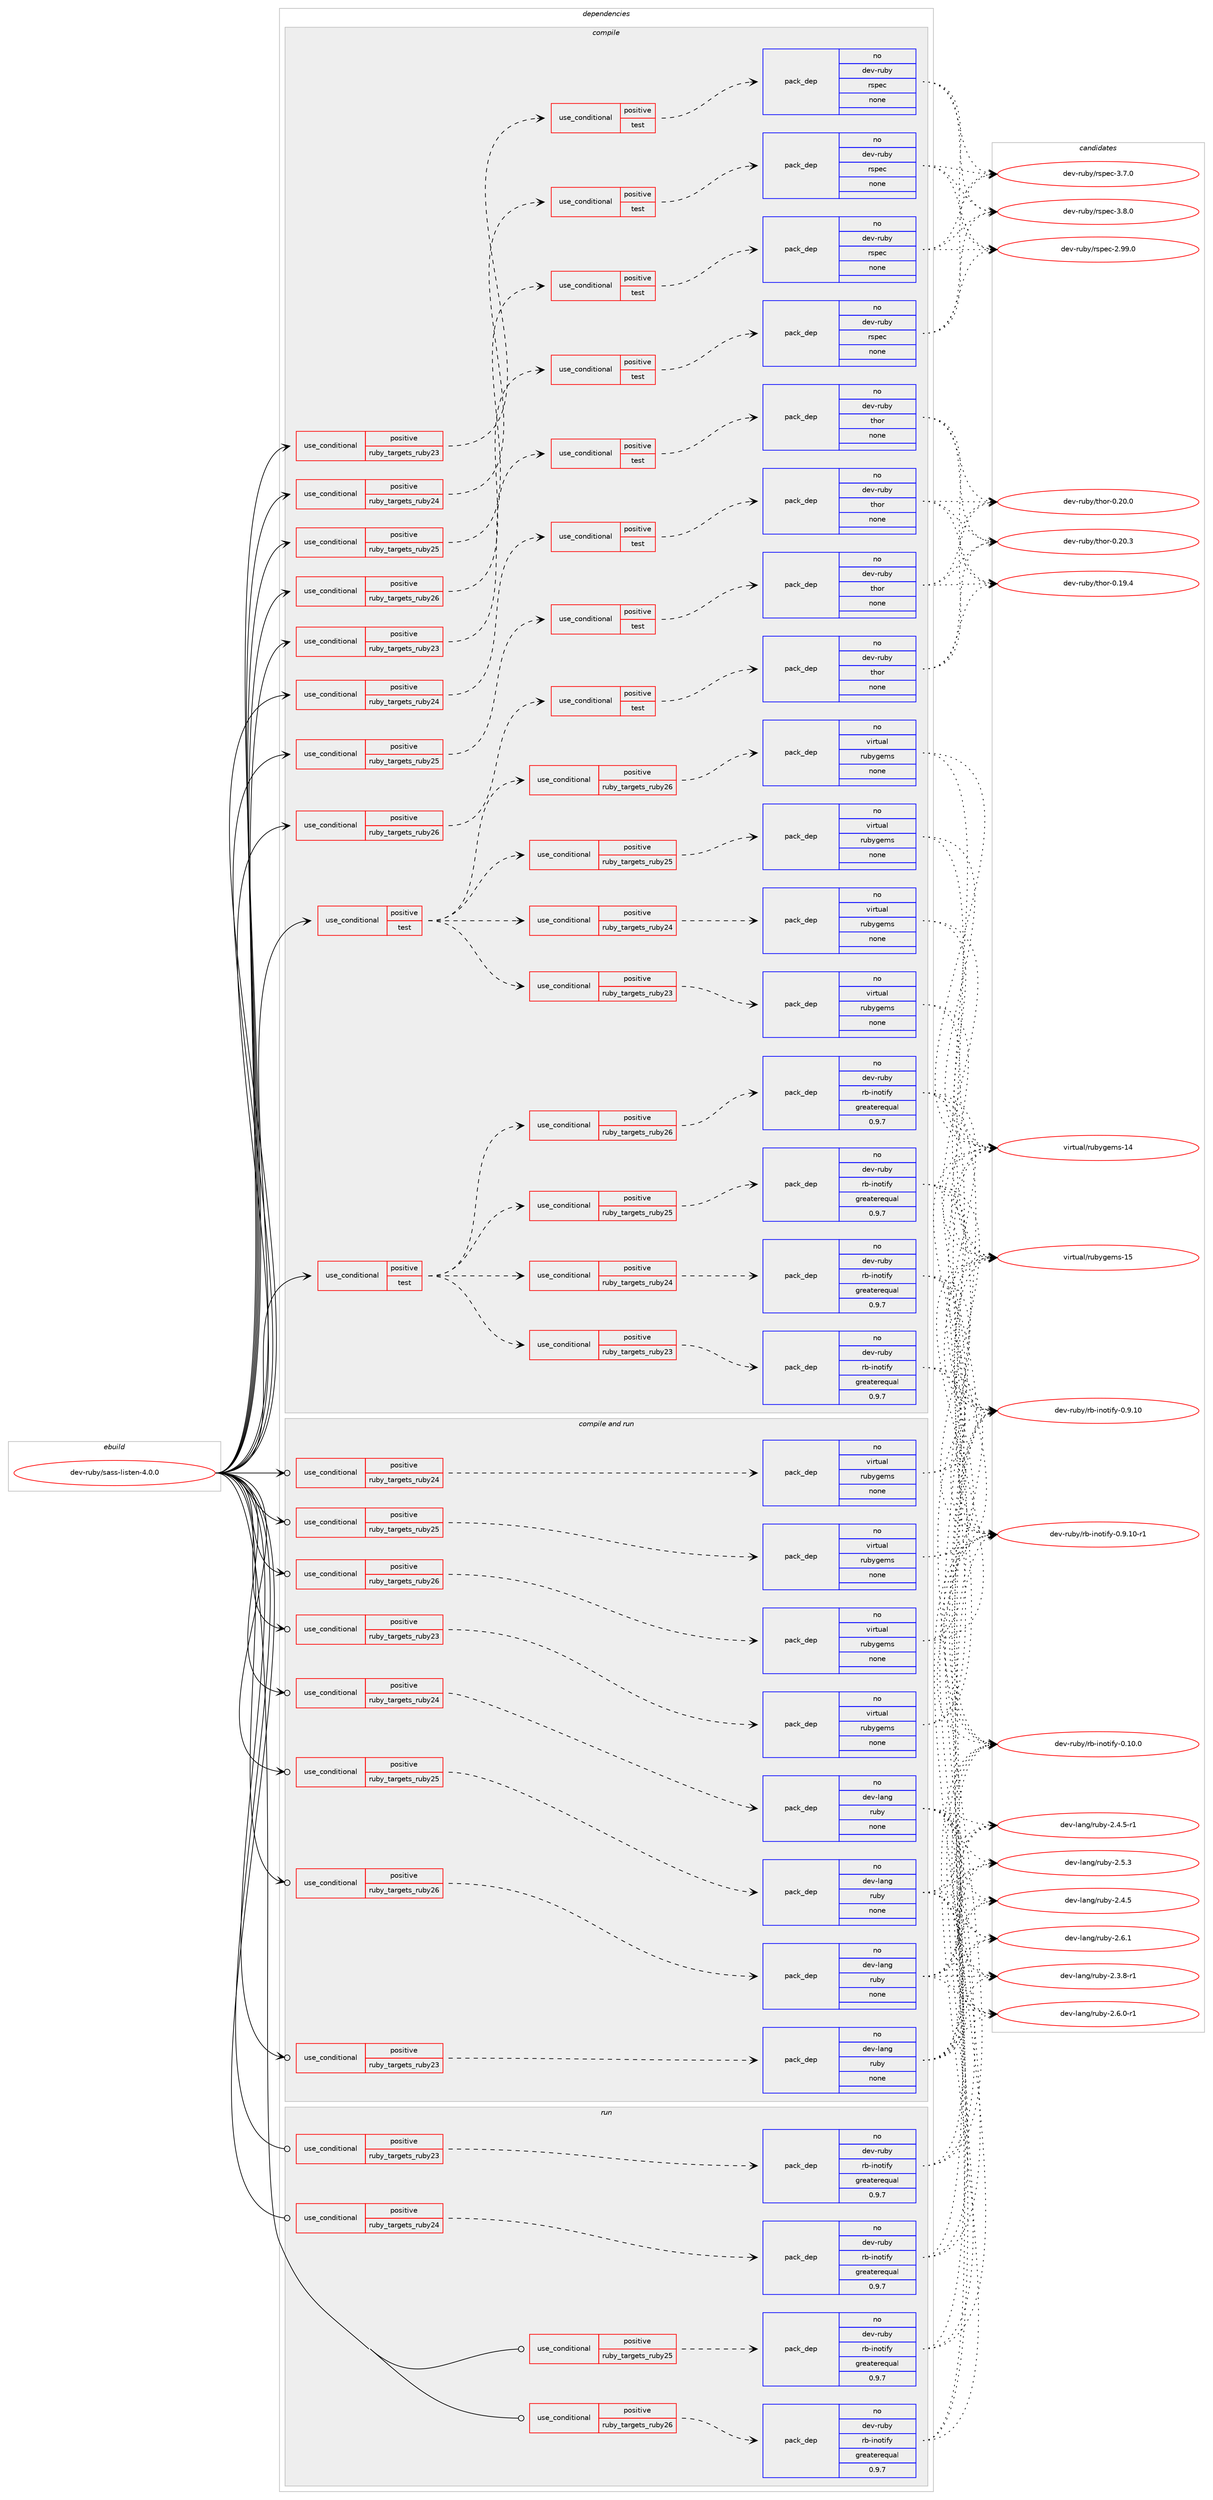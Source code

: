 digraph prolog {

# *************
# Graph options
# *************

newrank=true;
concentrate=true;
compound=true;
graph [rankdir=LR,fontname=Helvetica,fontsize=10,ranksep=1.5];#, ranksep=2.5, nodesep=0.2];
edge  [arrowhead=vee];
node  [fontname=Helvetica,fontsize=10];

# **********
# The ebuild
# **********

subgraph cluster_leftcol {
color=gray;
rank=same;
label=<<i>ebuild</i>>;
id [label="dev-ruby/sass-listen-4.0.0", color=red, width=4, href="../dev-ruby/sass-listen-4.0.0.svg"];
}

# ****************
# The dependencies
# ****************

subgraph cluster_midcol {
color=gray;
label=<<i>dependencies</i>>;
subgraph cluster_compile {
fillcolor="#eeeeee";
style=filled;
label=<<i>compile</i>>;
subgraph cond417330 {
dependency1527746 [label=<<TABLE BORDER="0" CELLBORDER="1" CELLSPACING="0" CELLPADDING="4"><TR><TD ROWSPAN="3" CELLPADDING="10">use_conditional</TD></TR><TR><TD>positive</TD></TR><TR><TD>ruby_targets_ruby23</TD></TR></TABLE>>, shape=none, color=red];
subgraph cond417331 {
dependency1527747 [label=<<TABLE BORDER="0" CELLBORDER="1" CELLSPACING="0" CELLPADDING="4"><TR><TD ROWSPAN="3" CELLPADDING="10">use_conditional</TD></TR><TR><TD>positive</TD></TR><TR><TD>test</TD></TR></TABLE>>, shape=none, color=red];
subgraph pack1086910 {
dependency1527748 [label=<<TABLE BORDER="0" CELLBORDER="1" CELLSPACING="0" CELLPADDING="4" WIDTH="220"><TR><TD ROWSPAN="6" CELLPADDING="30">pack_dep</TD></TR><TR><TD WIDTH="110">no</TD></TR><TR><TD>dev-ruby</TD></TR><TR><TD>rspec</TD></TR><TR><TD>none</TD></TR><TR><TD></TD></TR></TABLE>>, shape=none, color=blue];
}
dependency1527747:e -> dependency1527748:w [weight=20,style="dashed",arrowhead="vee"];
}
dependency1527746:e -> dependency1527747:w [weight=20,style="dashed",arrowhead="vee"];
}
id:e -> dependency1527746:w [weight=20,style="solid",arrowhead="vee"];
subgraph cond417332 {
dependency1527749 [label=<<TABLE BORDER="0" CELLBORDER="1" CELLSPACING="0" CELLPADDING="4"><TR><TD ROWSPAN="3" CELLPADDING="10">use_conditional</TD></TR><TR><TD>positive</TD></TR><TR><TD>ruby_targets_ruby23</TD></TR></TABLE>>, shape=none, color=red];
subgraph cond417333 {
dependency1527750 [label=<<TABLE BORDER="0" CELLBORDER="1" CELLSPACING="0" CELLPADDING="4"><TR><TD ROWSPAN="3" CELLPADDING="10">use_conditional</TD></TR><TR><TD>positive</TD></TR><TR><TD>test</TD></TR></TABLE>>, shape=none, color=red];
subgraph pack1086911 {
dependency1527751 [label=<<TABLE BORDER="0" CELLBORDER="1" CELLSPACING="0" CELLPADDING="4" WIDTH="220"><TR><TD ROWSPAN="6" CELLPADDING="30">pack_dep</TD></TR><TR><TD WIDTH="110">no</TD></TR><TR><TD>dev-ruby</TD></TR><TR><TD>thor</TD></TR><TR><TD>none</TD></TR><TR><TD></TD></TR></TABLE>>, shape=none, color=blue];
}
dependency1527750:e -> dependency1527751:w [weight=20,style="dashed",arrowhead="vee"];
}
dependency1527749:e -> dependency1527750:w [weight=20,style="dashed",arrowhead="vee"];
}
id:e -> dependency1527749:w [weight=20,style="solid",arrowhead="vee"];
subgraph cond417334 {
dependency1527752 [label=<<TABLE BORDER="0" CELLBORDER="1" CELLSPACING="0" CELLPADDING="4"><TR><TD ROWSPAN="3" CELLPADDING="10">use_conditional</TD></TR><TR><TD>positive</TD></TR><TR><TD>ruby_targets_ruby24</TD></TR></TABLE>>, shape=none, color=red];
subgraph cond417335 {
dependency1527753 [label=<<TABLE BORDER="0" CELLBORDER="1" CELLSPACING="0" CELLPADDING="4"><TR><TD ROWSPAN="3" CELLPADDING="10">use_conditional</TD></TR><TR><TD>positive</TD></TR><TR><TD>test</TD></TR></TABLE>>, shape=none, color=red];
subgraph pack1086912 {
dependency1527754 [label=<<TABLE BORDER="0" CELLBORDER="1" CELLSPACING="0" CELLPADDING="4" WIDTH="220"><TR><TD ROWSPAN="6" CELLPADDING="30">pack_dep</TD></TR><TR><TD WIDTH="110">no</TD></TR><TR><TD>dev-ruby</TD></TR><TR><TD>rspec</TD></TR><TR><TD>none</TD></TR><TR><TD></TD></TR></TABLE>>, shape=none, color=blue];
}
dependency1527753:e -> dependency1527754:w [weight=20,style="dashed",arrowhead="vee"];
}
dependency1527752:e -> dependency1527753:w [weight=20,style="dashed",arrowhead="vee"];
}
id:e -> dependency1527752:w [weight=20,style="solid",arrowhead="vee"];
subgraph cond417336 {
dependency1527755 [label=<<TABLE BORDER="0" CELLBORDER="1" CELLSPACING="0" CELLPADDING="4"><TR><TD ROWSPAN="3" CELLPADDING="10">use_conditional</TD></TR><TR><TD>positive</TD></TR><TR><TD>ruby_targets_ruby24</TD></TR></TABLE>>, shape=none, color=red];
subgraph cond417337 {
dependency1527756 [label=<<TABLE BORDER="0" CELLBORDER="1" CELLSPACING="0" CELLPADDING="4"><TR><TD ROWSPAN="3" CELLPADDING="10">use_conditional</TD></TR><TR><TD>positive</TD></TR><TR><TD>test</TD></TR></TABLE>>, shape=none, color=red];
subgraph pack1086913 {
dependency1527757 [label=<<TABLE BORDER="0" CELLBORDER="1" CELLSPACING="0" CELLPADDING="4" WIDTH="220"><TR><TD ROWSPAN="6" CELLPADDING="30">pack_dep</TD></TR><TR><TD WIDTH="110">no</TD></TR><TR><TD>dev-ruby</TD></TR><TR><TD>thor</TD></TR><TR><TD>none</TD></TR><TR><TD></TD></TR></TABLE>>, shape=none, color=blue];
}
dependency1527756:e -> dependency1527757:w [weight=20,style="dashed",arrowhead="vee"];
}
dependency1527755:e -> dependency1527756:w [weight=20,style="dashed",arrowhead="vee"];
}
id:e -> dependency1527755:w [weight=20,style="solid",arrowhead="vee"];
subgraph cond417338 {
dependency1527758 [label=<<TABLE BORDER="0" CELLBORDER="1" CELLSPACING="0" CELLPADDING="4"><TR><TD ROWSPAN="3" CELLPADDING="10">use_conditional</TD></TR><TR><TD>positive</TD></TR><TR><TD>ruby_targets_ruby25</TD></TR></TABLE>>, shape=none, color=red];
subgraph cond417339 {
dependency1527759 [label=<<TABLE BORDER="0" CELLBORDER="1" CELLSPACING="0" CELLPADDING="4"><TR><TD ROWSPAN="3" CELLPADDING="10">use_conditional</TD></TR><TR><TD>positive</TD></TR><TR><TD>test</TD></TR></TABLE>>, shape=none, color=red];
subgraph pack1086914 {
dependency1527760 [label=<<TABLE BORDER="0" CELLBORDER="1" CELLSPACING="0" CELLPADDING="4" WIDTH="220"><TR><TD ROWSPAN="6" CELLPADDING="30">pack_dep</TD></TR><TR><TD WIDTH="110">no</TD></TR><TR><TD>dev-ruby</TD></TR><TR><TD>rspec</TD></TR><TR><TD>none</TD></TR><TR><TD></TD></TR></TABLE>>, shape=none, color=blue];
}
dependency1527759:e -> dependency1527760:w [weight=20,style="dashed",arrowhead="vee"];
}
dependency1527758:e -> dependency1527759:w [weight=20,style="dashed",arrowhead="vee"];
}
id:e -> dependency1527758:w [weight=20,style="solid",arrowhead="vee"];
subgraph cond417340 {
dependency1527761 [label=<<TABLE BORDER="0" CELLBORDER="1" CELLSPACING="0" CELLPADDING="4"><TR><TD ROWSPAN="3" CELLPADDING="10">use_conditional</TD></TR><TR><TD>positive</TD></TR><TR><TD>ruby_targets_ruby25</TD></TR></TABLE>>, shape=none, color=red];
subgraph cond417341 {
dependency1527762 [label=<<TABLE BORDER="0" CELLBORDER="1" CELLSPACING="0" CELLPADDING="4"><TR><TD ROWSPAN="3" CELLPADDING="10">use_conditional</TD></TR><TR><TD>positive</TD></TR><TR><TD>test</TD></TR></TABLE>>, shape=none, color=red];
subgraph pack1086915 {
dependency1527763 [label=<<TABLE BORDER="0" CELLBORDER="1" CELLSPACING="0" CELLPADDING="4" WIDTH="220"><TR><TD ROWSPAN="6" CELLPADDING="30">pack_dep</TD></TR><TR><TD WIDTH="110">no</TD></TR><TR><TD>dev-ruby</TD></TR><TR><TD>thor</TD></TR><TR><TD>none</TD></TR><TR><TD></TD></TR></TABLE>>, shape=none, color=blue];
}
dependency1527762:e -> dependency1527763:w [weight=20,style="dashed",arrowhead="vee"];
}
dependency1527761:e -> dependency1527762:w [weight=20,style="dashed",arrowhead="vee"];
}
id:e -> dependency1527761:w [weight=20,style="solid",arrowhead="vee"];
subgraph cond417342 {
dependency1527764 [label=<<TABLE BORDER="0" CELLBORDER="1" CELLSPACING="0" CELLPADDING="4"><TR><TD ROWSPAN="3" CELLPADDING="10">use_conditional</TD></TR><TR><TD>positive</TD></TR><TR><TD>ruby_targets_ruby26</TD></TR></TABLE>>, shape=none, color=red];
subgraph cond417343 {
dependency1527765 [label=<<TABLE BORDER="0" CELLBORDER="1" CELLSPACING="0" CELLPADDING="4"><TR><TD ROWSPAN="3" CELLPADDING="10">use_conditional</TD></TR><TR><TD>positive</TD></TR><TR><TD>test</TD></TR></TABLE>>, shape=none, color=red];
subgraph pack1086916 {
dependency1527766 [label=<<TABLE BORDER="0" CELLBORDER="1" CELLSPACING="0" CELLPADDING="4" WIDTH="220"><TR><TD ROWSPAN="6" CELLPADDING="30">pack_dep</TD></TR><TR><TD WIDTH="110">no</TD></TR><TR><TD>dev-ruby</TD></TR><TR><TD>rspec</TD></TR><TR><TD>none</TD></TR><TR><TD></TD></TR></TABLE>>, shape=none, color=blue];
}
dependency1527765:e -> dependency1527766:w [weight=20,style="dashed",arrowhead="vee"];
}
dependency1527764:e -> dependency1527765:w [weight=20,style="dashed",arrowhead="vee"];
}
id:e -> dependency1527764:w [weight=20,style="solid",arrowhead="vee"];
subgraph cond417344 {
dependency1527767 [label=<<TABLE BORDER="0" CELLBORDER="1" CELLSPACING="0" CELLPADDING="4"><TR><TD ROWSPAN="3" CELLPADDING="10">use_conditional</TD></TR><TR><TD>positive</TD></TR><TR><TD>ruby_targets_ruby26</TD></TR></TABLE>>, shape=none, color=red];
subgraph cond417345 {
dependency1527768 [label=<<TABLE BORDER="0" CELLBORDER="1" CELLSPACING="0" CELLPADDING="4"><TR><TD ROWSPAN="3" CELLPADDING="10">use_conditional</TD></TR><TR><TD>positive</TD></TR><TR><TD>test</TD></TR></TABLE>>, shape=none, color=red];
subgraph pack1086917 {
dependency1527769 [label=<<TABLE BORDER="0" CELLBORDER="1" CELLSPACING="0" CELLPADDING="4" WIDTH="220"><TR><TD ROWSPAN="6" CELLPADDING="30">pack_dep</TD></TR><TR><TD WIDTH="110">no</TD></TR><TR><TD>dev-ruby</TD></TR><TR><TD>thor</TD></TR><TR><TD>none</TD></TR><TR><TD></TD></TR></TABLE>>, shape=none, color=blue];
}
dependency1527768:e -> dependency1527769:w [weight=20,style="dashed",arrowhead="vee"];
}
dependency1527767:e -> dependency1527768:w [weight=20,style="dashed",arrowhead="vee"];
}
id:e -> dependency1527767:w [weight=20,style="solid",arrowhead="vee"];
subgraph cond417346 {
dependency1527770 [label=<<TABLE BORDER="0" CELLBORDER="1" CELLSPACING="0" CELLPADDING="4"><TR><TD ROWSPAN="3" CELLPADDING="10">use_conditional</TD></TR><TR><TD>positive</TD></TR><TR><TD>test</TD></TR></TABLE>>, shape=none, color=red];
subgraph cond417347 {
dependency1527771 [label=<<TABLE BORDER="0" CELLBORDER="1" CELLSPACING="0" CELLPADDING="4"><TR><TD ROWSPAN="3" CELLPADDING="10">use_conditional</TD></TR><TR><TD>positive</TD></TR><TR><TD>ruby_targets_ruby23</TD></TR></TABLE>>, shape=none, color=red];
subgraph pack1086918 {
dependency1527772 [label=<<TABLE BORDER="0" CELLBORDER="1" CELLSPACING="0" CELLPADDING="4" WIDTH="220"><TR><TD ROWSPAN="6" CELLPADDING="30">pack_dep</TD></TR><TR><TD WIDTH="110">no</TD></TR><TR><TD>dev-ruby</TD></TR><TR><TD>rb-inotify</TD></TR><TR><TD>greaterequal</TD></TR><TR><TD>0.9.7</TD></TR></TABLE>>, shape=none, color=blue];
}
dependency1527771:e -> dependency1527772:w [weight=20,style="dashed",arrowhead="vee"];
}
dependency1527770:e -> dependency1527771:w [weight=20,style="dashed",arrowhead="vee"];
subgraph cond417348 {
dependency1527773 [label=<<TABLE BORDER="0" CELLBORDER="1" CELLSPACING="0" CELLPADDING="4"><TR><TD ROWSPAN="3" CELLPADDING="10">use_conditional</TD></TR><TR><TD>positive</TD></TR><TR><TD>ruby_targets_ruby24</TD></TR></TABLE>>, shape=none, color=red];
subgraph pack1086919 {
dependency1527774 [label=<<TABLE BORDER="0" CELLBORDER="1" CELLSPACING="0" CELLPADDING="4" WIDTH="220"><TR><TD ROWSPAN="6" CELLPADDING="30">pack_dep</TD></TR><TR><TD WIDTH="110">no</TD></TR><TR><TD>dev-ruby</TD></TR><TR><TD>rb-inotify</TD></TR><TR><TD>greaterequal</TD></TR><TR><TD>0.9.7</TD></TR></TABLE>>, shape=none, color=blue];
}
dependency1527773:e -> dependency1527774:w [weight=20,style="dashed",arrowhead="vee"];
}
dependency1527770:e -> dependency1527773:w [weight=20,style="dashed",arrowhead="vee"];
subgraph cond417349 {
dependency1527775 [label=<<TABLE BORDER="0" CELLBORDER="1" CELLSPACING="0" CELLPADDING="4"><TR><TD ROWSPAN="3" CELLPADDING="10">use_conditional</TD></TR><TR><TD>positive</TD></TR><TR><TD>ruby_targets_ruby25</TD></TR></TABLE>>, shape=none, color=red];
subgraph pack1086920 {
dependency1527776 [label=<<TABLE BORDER="0" CELLBORDER="1" CELLSPACING="0" CELLPADDING="4" WIDTH="220"><TR><TD ROWSPAN="6" CELLPADDING="30">pack_dep</TD></TR><TR><TD WIDTH="110">no</TD></TR><TR><TD>dev-ruby</TD></TR><TR><TD>rb-inotify</TD></TR><TR><TD>greaterequal</TD></TR><TR><TD>0.9.7</TD></TR></TABLE>>, shape=none, color=blue];
}
dependency1527775:e -> dependency1527776:w [weight=20,style="dashed",arrowhead="vee"];
}
dependency1527770:e -> dependency1527775:w [weight=20,style="dashed",arrowhead="vee"];
subgraph cond417350 {
dependency1527777 [label=<<TABLE BORDER="0" CELLBORDER="1" CELLSPACING="0" CELLPADDING="4"><TR><TD ROWSPAN="3" CELLPADDING="10">use_conditional</TD></TR><TR><TD>positive</TD></TR><TR><TD>ruby_targets_ruby26</TD></TR></TABLE>>, shape=none, color=red];
subgraph pack1086921 {
dependency1527778 [label=<<TABLE BORDER="0" CELLBORDER="1" CELLSPACING="0" CELLPADDING="4" WIDTH="220"><TR><TD ROWSPAN="6" CELLPADDING="30">pack_dep</TD></TR><TR><TD WIDTH="110">no</TD></TR><TR><TD>dev-ruby</TD></TR><TR><TD>rb-inotify</TD></TR><TR><TD>greaterequal</TD></TR><TR><TD>0.9.7</TD></TR></TABLE>>, shape=none, color=blue];
}
dependency1527777:e -> dependency1527778:w [weight=20,style="dashed",arrowhead="vee"];
}
dependency1527770:e -> dependency1527777:w [weight=20,style="dashed",arrowhead="vee"];
}
id:e -> dependency1527770:w [weight=20,style="solid",arrowhead="vee"];
subgraph cond417351 {
dependency1527779 [label=<<TABLE BORDER="0" CELLBORDER="1" CELLSPACING="0" CELLPADDING="4"><TR><TD ROWSPAN="3" CELLPADDING="10">use_conditional</TD></TR><TR><TD>positive</TD></TR><TR><TD>test</TD></TR></TABLE>>, shape=none, color=red];
subgraph cond417352 {
dependency1527780 [label=<<TABLE BORDER="0" CELLBORDER="1" CELLSPACING="0" CELLPADDING="4"><TR><TD ROWSPAN="3" CELLPADDING="10">use_conditional</TD></TR><TR><TD>positive</TD></TR><TR><TD>ruby_targets_ruby23</TD></TR></TABLE>>, shape=none, color=red];
subgraph pack1086922 {
dependency1527781 [label=<<TABLE BORDER="0" CELLBORDER="1" CELLSPACING="0" CELLPADDING="4" WIDTH="220"><TR><TD ROWSPAN="6" CELLPADDING="30">pack_dep</TD></TR><TR><TD WIDTH="110">no</TD></TR><TR><TD>virtual</TD></TR><TR><TD>rubygems</TD></TR><TR><TD>none</TD></TR><TR><TD></TD></TR></TABLE>>, shape=none, color=blue];
}
dependency1527780:e -> dependency1527781:w [weight=20,style="dashed",arrowhead="vee"];
}
dependency1527779:e -> dependency1527780:w [weight=20,style="dashed",arrowhead="vee"];
subgraph cond417353 {
dependency1527782 [label=<<TABLE BORDER="0" CELLBORDER="1" CELLSPACING="0" CELLPADDING="4"><TR><TD ROWSPAN="3" CELLPADDING="10">use_conditional</TD></TR><TR><TD>positive</TD></TR><TR><TD>ruby_targets_ruby24</TD></TR></TABLE>>, shape=none, color=red];
subgraph pack1086923 {
dependency1527783 [label=<<TABLE BORDER="0" CELLBORDER="1" CELLSPACING="0" CELLPADDING="4" WIDTH="220"><TR><TD ROWSPAN="6" CELLPADDING="30">pack_dep</TD></TR><TR><TD WIDTH="110">no</TD></TR><TR><TD>virtual</TD></TR><TR><TD>rubygems</TD></TR><TR><TD>none</TD></TR><TR><TD></TD></TR></TABLE>>, shape=none, color=blue];
}
dependency1527782:e -> dependency1527783:w [weight=20,style="dashed",arrowhead="vee"];
}
dependency1527779:e -> dependency1527782:w [weight=20,style="dashed",arrowhead="vee"];
subgraph cond417354 {
dependency1527784 [label=<<TABLE BORDER="0" CELLBORDER="1" CELLSPACING="0" CELLPADDING="4"><TR><TD ROWSPAN="3" CELLPADDING="10">use_conditional</TD></TR><TR><TD>positive</TD></TR><TR><TD>ruby_targets_ruby25</TD></TR></TABLE>>, shape=none, color=red];
subgraph pack1086924 {
dependency1527785 [label=<<TABLE BORDER="0" CELLBORDER="1" CELLSPACING="0" CELLPADDING="4" WIDTH="220"><TR><TD ROWSPAN="6" CELLPADDING="30">pack_dep</TD></TR><TR><TD WIDTH="110">no</TD></TR><TR><TD>virtual</TD></TR><TR><TD>rubygems</TD></TR><TR><TD>none</TD></TR><TR><TD></TD></TR></TABLE>>, shape=none, color=blue];
}
dependency1527784:e -> dependency1527785:w [weight=20,style="dashed",arrowhead="vee"];
}
dependency1527779:e -> dependency1527784:w [weight=20,style="dashed",arrowhead="vee"];
subgraph cond417355 {
dependency1527786 [label=<<TABLE BORDER="0" CELLBORDER="1" CELLSPACING="0" CELLPADDING="4"><TR><TD ROWSPAN="3" CELLPADDING="10">use_conditional</TD></TR><TR><TD>positive</TD></TR><TR><TD>ruby_targets_ruby26</TD></TR></TABLE>>, shape=none, color=red];
subgraph pack1086925 {
dependency1527787 [label=<<TABLE BORDER="0" CELLBORDER="1" CELLSPACING="0" CELLPADDING="4" WIDTH="220"><TR><TD ROWSPAN="6" CELLPADDING="30">pack_dep</TD></TR><TR><TD WIDTH="110">no</TD></TR><TR><TD>virtual</TD></TR><TR><TD>rubygems</TD></TR><TR><TD>none</TD></TR><TR><TD></TD></TR></TABLE>>, shape=none, color=blue];
}
dependency1527786:e -> dependency1527787:w [weight=20,style="dashed",arrowhead="vee"];
}
dependency1527779:e -> dependency1527786:w [weight=20,style="dashed",arrowhead="vee"];
}
id:e -> dependency1527779:w [weight=20,style="solid",arrowhead="vee"];
}
subgraph cluster_compileandrun {
fillcolor="#eeeeee";
style=filled;
label=<<i>compile and run</i>>;
subgraph cond417356 {
dependency1527788 [label=<<TABLE BORDER="0" CELLBORDER="1" CELLSPACING="0" CELLPADDING="4"><TR><TD ROWSPAN="3" CELLPADDING="10">use_conditional</TD></TR><TR><TD>positive</TD></TR><TR><TD>ruby_targets_ruby23</TD></TR></TABLE>>, shape=none, color=red];
subgraph pack1086926 {
dependency1527789 [label=<<TABLE BORDER="0" CELLBORDER="1" CELLSPACING="0" CELLPADDING="4" WIDTH="220"><TR><TD ROWSPAN="6" CELLPADDING="30">pack_dep</TD></TR><TR><TD WIDTH="110">no</TD></TR><TR><TD>dev-lang</TD></TR><TR><TD>ruby</TD></TR><TR><TD>none</TD></TR><TR><TD></TD></TR></TABLE>>, shape=none, color=blue];
}
dependency1527788:e -> dependency1527789:w [weight=20,style="dashed",arrowhead="vee"];
}
id:e -> dependency1527788:w [weight=20,style="solid",arrowhead="odotvee"];
subgraph cond417357 {
dependency1527790 [label=<<TABLE BORDER="0" CELLBORDER="1" CELLSPACING="0" CELLPADDING="4"><TR><TD ROWSPAN="3" CELLPADDING="10">use_conditional</TD></TR><TR><TD>positive</TD></TR><TR><TD>ruby_targets_ruby23</TD></TR></TABLE>>, shape=none, color=red];
subgraph pack1086927 {
dependency1527791 [label=<<TABLE BORDER="0" CELLBORDER="1" CELLSPACING="0" CELLPADDING="4" WIDTH="220"><TR><TD ROWSPAN="6" CELLPADDING="30">pack_dep</TD></TR><TR><TD WIDTH="110">no</TD></TR><TR><TD>virtual</TD></TR><TR><TD>rubygems</TD></TR><TR><TD>none</TD></TR><TR><TD></TD></TR></TABLE>>, shape=none, color=blue];
}
dependency1527790:e -> dependency1527791:w [weight=20,style="dashed",arrowhead="vee"];
}
id:e -> dependency1527790:w [weight=20,style="solid",arrowhead="odotvee"];
subgraph cond417358 {
dependency1527792 [label=<<TABLE BORDER="0" CELLBORDER="1" CELLSPACING="0" CELLPADDING="4"><TR><TD ROWSPAN="3" CELLPADDING="10">use_conditional</TD></TR><TR><TD>positive</TD></TR><TR><TD>ruby_targets_ruby24</TD></TR></TABLE>>, shape=none, color=red];
subgraph pack1086928 {
dependency1527793 [label=<<TABLE BORDER="0" CELLBORDER="1" CELLSPACING="0" CELLPADDING="4" WIDTH="220"><TR><TD ROWSPAN="6" CELLPADDING="30">pack_dep</TD></TR><TR><TD WIDTH="110">no</TD></TR><TR><TD>dev-lang</TD></TR><TR><TD>ruby</TD></TR><TR><TD>none</TD></TR><TR><TD></TD></TR></TABLE>>, shape=none, color=blue];
}
dependency1527792:e -> dependency1527793:w [weight=20,style="dashed",arrowhead="vee"];
}
id:e -> dependency1527792:w [weight=20,style="solid",arrowhead="odotvee"];
subgraph cond417359 {
dependency1527794 [label=<<TABLE BORDER="0" CELLBORDER="1" CELLSPACING="0" CELLPADDING="4"><TR><TD ROWSPAN="3" CELLPADDING="10">use_conditional</TD></TR><TR><TD>positive</TD></TR><TR><TD>ruby_targets_ruby24</TD></TR></TABLE>>, shape=none, color=red];
subgraph pack1086929 {
dependency1527795 [label=<<TABLE BORDER="0" CELLBORDER="1" CELLSPACING="0" CELLPADDING="4" WIDTH="220"><TR><TD ROWSPAN="6" CELLPADDING="30">pack_dep</TD></TR><TR><TD WIDTH="110">no</TD></TR><TR><TD>virtual</TD></TR><TR><TD>rubygems</TD></TR><TR><TD>none</TD></TR><TR><TD></TD></TR></TABLE>>, shape=none, color=blue];
}
dependency1527794:e -> dependency1527795:w [weight=20,style="dashed",arrowhead="vee"];
}
id:e -> dependency1527794:w [weight=20,style="solid",arrowhead="odotvee"];
subgraph cond417360 {
dependency1527796 [label=<<TABLE BORDER="0" CELLBORDER="1" CELLSPACING="0" CELLPADDING="4"><TR><TD ROWSPAN="3" CELLPADDING="10">use_conditional</TD></TR><TR><TD>positive</TD></TR><TR><TD>ruby_targets_ruby25</TD></TR></TABLE>>, shape=none, color=red];
subgraph pack1086930 {
dependency1527797 [label=<<TABLE BORDER="0" CELLBORDER="1" CELLSPACING="0" CELLPADDING="4" WIDTH="220"><TR><TD ROWSPAN="6" CELLPADDING="30">pack_dep</TD></TR><TR><TD WIDTH="110">no</TD></TR><TR><TD>dev-lang</TD></TR><TR><TD>ruby</TD></TR><TR><TD>none</TD></TR><TR><TD></TD></TR></TABLE>>, shape=none, color=blue];
}
dependency1527796:e -> dependency1527797:w [weight=20,style="dashed",arrowhead="vee"];
}
id:e -> dependency1527796:w [weight=20,style="solid",arrowhead="odotvee"];
subgraph cond417361 {
dependency1527798 [label=<<TABLE BORDER="0" CELLBORDER="1" CELLSPACING="0" CELLPADDING="4"><TR><TD ROWSPAN="3" CELLPADDING="10">use_conditional</TD></TR><TR><TD>positive</TD></TR><TR><TD>ruby_targets_ruby25</TD></TR></TABLE>>, shape=none, color=red];
subgraph pack1086931 {
dependency1527799 [label=<<TABLE BORDER="0" CELLBORDER="1" CELLSPACING="0" CELLPADDING="4" WIDTH="220"><TR><TD ROWSPAN="6" CELLPADDING="30">pack_dep</TD></TR><TR><TD WIDTH="110">no</TD></TR><TR><TD>virtual</TD></TR><TR><TD>rubygems</TD></TR><TR><TD>none</TD></TR><TR><TD></TD></TR></TABLE>>, shape=none, color=blue];
}
dependency1527798:e -> dependency1527799:w [weight=20,style="dashed",arrowhead="vee"];
}
id:e -> dependency1527798:w [weight=20,style="solid",arrowhead="odotvee"];
subgraph cond417362 {
dependency1527800 [label=<<TABLE BORDER="0" CELLBORDER="1" CELLSPACING="0" CELLPADDING="4"><TR><TD ROWSPAN="3" CELLPADDING="10">use_conditional</TD></TR><TR><TD>positive</TD></TR><TR><TD>ruby_targets_ruby26</TD></TR></TABLE>>, shape=none, color=red];
subgraph pack1086932 {
dependency1527801 [label=<<TABLE BORDER="0" CELLBORDER="1" CELLSPACING="0" CELLPADDING="4" WIDTH="220"><TR><TD ROWSPAN="6" CELLPADDING="30">pack_dep</TD></TR><TR><TD WIDTH="110">no</TD></TR><TR><TD>dev-lang</TD></TR><TR><TD>ruby</TD></TR><TR><TD>none</TD></TR><TR><TD></TD></TR></TABLE>>, shape=none, color=blue];
}
dependency1527800:e -> dependency1527801:w [weight=20,style="dashed",arrowhead="vee"];
}
id:e -> dependency1527800:w [weight=20,style="solid",arrowhead="odotvee"];
subgraph cond417363 {
dependency1527802 [label=<<TABLE BORDER="0" CELLBORDER="1" CELLSPACING="0" CELLPADDING="4"><TR><TD ROWSPAN="3" CELLPADDING="10">use_conditional</TD></TR><TR><TD>positive</TD></TR><TR><TD>ruby_targets_ruby26</TD></TR></TABLE>>, shape=none, color=red];
subgraph pack1086933 {
dependency1527803 [label=<<TABLE BORDER="0" CELLBORDER="1" CELLSPACING="0" CELLPADDING="4" WIDTH="220"><TR><TD ROWSPAN="6" CELLPADDING="30">pack_dep</TD></TR><TR><TD WIDTH="110">no</TD></TR><TR><TD>virtual</TD></TR><TR><TD>rubygems</TD></TR><TR><TD>none</TD></TR><TR><TD></TD></TR></TABLE>>, shape=none, color=blue];
}
dependency1527802:e -> dependency1527803:w [weight=20,style="dashed",arrowhead="vee"];
}
id:e -> dependency1527802:w [weight=20,style="solid",arrowhead="odotvee"];
}
subgraph cluster_run {
fillcolor="#eeeeee";
style=filled;
label=<<i>run</i>>;
subgraph cond417364 {
dependency1527804 [label=<<TABLE BORDER="0" CELLBORDER="1" CELLSPACING="0" CELLPADDING="4"><TR><TD ROWSPAN="3" CELLPADDING="10">use_conditional</TD></TR><TR><TD>positive</TD></TR><TR><TD>ruby_targets_ruby23</TD></TR></TABLE>>, shape=none, color=red];
subgraph pack1086934 {
dependency1527805 [label=<<TABLE BORDER="0" CELLBORDER="1" CELLSPACING="0" CELLPADDING="4" WIDTH="220"><TR><TD ROWSPAN="6" CELLPADDING="30">pack_dep</TD></TR><TR><TD WIDTH="110">no</TD></TR><TR><TD>dev-ruby</TD></TR><TR><TD>rb-inotify</TD></TR><TR><TD>greaterequal</TD></TR><TR><TD>0.9.7</TD></TR></TABLE>>, shape=none, color=blue];
}
dependency1527804:e -> dependency1527805:w [weight=20,style="dashed",arrowhead="vee"];
}
id:e -> dependency1527804:w [weight=20,style="solid",arrowhead="odot"];
subgraph cond417365 {
dependency1527806 [label=<<TABLE BORDER="0" CELLBORDER="1" CELLSPACING="0" CELLPADDING="4"><TR><TD ROWSPAN="3" CELLPADDING="10">use_conditional</TD></TR><TR><TD>positive</TD></TR><TR><TD>ruby_targets_ruby24</TD></TR></TABLE>>, shape=none, color=red];
subgraph pack1086935 {
dependency1527807 [label=<<TABLE BORDER="0" CELLBORDER="1" CELLSPACING="0" CELLPADDING="4" WIDTH="220"><TR><TD ROWSPAN="6" CELLPADDING="30">pack_dep</TD></TR><TR><TD WIDTH="110">no</TD></TR><TR><TD>dev-ruby</TD></TR><TR><TD>rb-inotify</TD></TR><TR><TD>greaterequal</TD></TR><TR><TD>0.9.7</TD></TR></TABLE>>, shape=none, color=blue];
}
dependency1527806:e -> dependency1527807:w [weight=20,style="dashed",arrowhead="vee"];
}
id:e -> dependency1527806:w [weight=20,style="solid",arrowhead="odot"];
subgraph cond417366 {
dependency1527808 [label=<<TABLE BORDER="0" CELLBORDER="1" CELLSPACING="0" CELLPADDING="4"><TR><TD ROWSPAN="3" CELLPADDING="10">use_conditional</TD></TR><TR><TD>positive</TD></TR><TR><TD>ruby_targets_ruby25</TD></TR></TABLE>>, shape=none, color=red];
subgraph pack1086936 {
dependency1527809 [label=<<TABLE BORDER="0" CELLBORDER="1" CELLSPACING="0" CELLPADDING="4" WIDTH="220"><TR><TD ROWSPAN="6" CELLPADDING="30">pack_dep</TD></TR><TR><TD WIDTH="110">no</TD></TR><TR><TD>dev-ruby</TD></TR><TR><TD>rb-inotify</TD></TR><TR><TD>greaterequal</TD></TR><TR><TD>0.9.7</TD></TR></TABLE>>, shape=none, color=blue];
}
dependency1527808:e -> dependency1527809:w [weight=20,style="dashed",arrowhead="vee"];
}
id:e -> dependency1527808:w [weight=20,style="solid",arrowhead="odot"];
subgraph cond417367 {
dependency1527810 [label=<<TABLE BORDER="0" CELLBORDER="1" CELLSPACING="0" CELLPADDING="4"><TR><TD ROWSPAN="3" CELLPADDING="10">use_conditional</TD></TR><TR><TD>positive</TD></TR><TR><TD>ruby_targets_ruby26</TD></TR></TABLE>>, shape=none, color=red];
subgraph pack1086937 {
dependency1527811 [label=<<TABLE BORDER="0" CELLBORDER="1" CELLSPACING="0" CELLPADDING="4" WIDTH="220"><TR><TD ROWSPAN="6" CELLPADDING="30">pack_dep</TD></TR><TR><TD WIDTH="110">no</TD></TR><TR><TD>dev-ruby</TD></TR><TR><TD>rb-inotify</TD></TR><TR><TD>greaterequal</TD></TR><TR><TD>0.9.7</TD></TR></TABLE>>, shape=none, color=blue];
}
dependency1527810:e -> dependency1527811:w [weight=20,style="dashed",arrowhead="vee"];
}
id:e -> dependency1527810:w [weight=20,style="solid",arrowhead="odot"];
}
}

# **************
# The candidates
# **************

subgraph cluster_choices {
rank=same;
color=gray;
label=<<i>candidates</i>>;

subgraph choice1086910 {
color=black;
nodesep=1;
choice1001011184511411798121471141151121019945504657574648 [label="dev-ruby/rspec-2.99.0", color=red, width=4,href="../dev-ruby/rspec-2.99.0.svg"];
choice10010111845114117981214711411511210199455146554648 [label="dev-ruby/rspec-3.7.0", color=red, width=4,href="../dev-ruby/rspec-3.7.0.svg"];
choice10010111845114117981214711411511210199455146564648 [label="dev-ruby/rspec-3.8.0", color=red, width=4,href="../dev-ruby/rspec-3.8.0.svg"];
dependency1527748:e -> choice1001011184511411798121471141151121019945504657574648:w [style=dotted,weight="100"];
dependency1527748:e -> choice10010111845114117981214711411511210199455146554648:w [style=dotted,weight="100"];
dependency1527748:e -> choice10010111845114117981214711411511210199455146564648:w [style=dotted,weight="100"];
}
subgraph choice1086911 {
color=black;
nodesep=1;
choice10010111845114117981214711610411111445484649574652 [label="dev-ruby/thor-0.19.4", color=red, width=4,href="../dev-ruby/thor-0.19.4.svg"];
choice10010111845114117981214711610411111445484650484648 [label="dev-ruby/thor-0.20.0", color=red, width=4,href="../dev-ruby/thor-0.20.0.svg"];
choice10010111845114117981214711610411111445484650484651 [label="dev-ruby/thor-0.20.3", color=red, width=4,href="../dev-ruby/thor-0.20.3.svg"];
dependency1527751:e -> choice10010111845114117981214711610411111445484649574652:w [style=dotted,weight="100"];
dependency1527751:e -> choice10010111845114117981214711610411111445484650484648:w [style=dotted,weight="100"];
dependency1527751:e -> choice10010111845114117981214711610411111445484650484651:w [style=dotted,weight="100"];
}
subgraph choice1086912 {
color=black;
nodesep=1;
choice1001011184511411798121471141151121019945504657574648 [label="dev-ruby/rspec-2.99.0", color=red, width=4,href="../dev-ruby/rspec-2.99.0.svg"];
choice10010111845114117981214711411511210199455146554648 [label="dev-ruby/rspec-3.7.0", color=red, width=4,href="../dev-ruby/rspec-3.7.0.svg"];
choice10010111845114117981214711411511210199455146564648 [label="dev-ruby/rspec-3.8.0", color=red, width=4,href="../dev-ruby/rspec-3.8.0.svg"];
dependency1527754:e -> choice1001011184511411798121471141151121019945504657574648:w [style=dotted,weight="100"];
dependency1527754:e -> choice10010111845114117981214711411511210199455146554648:w [style=dotted,weight="100"];
dependency1527754:e -> choice10010111845114117981214711411511210199455146564648:w [style=dotted,weight="100"];
}
subgraph choice1086913 {
color=black;
nodesep=1;
choice10010111845114117981214711610411111445484649574652 [label="dev-ruby/thor-0.19.4", color=red, width=4,href="../dev-ruby/thor-0.19.4.svg"];
choice10010111845114117981214711610411111445484650484648 [label="dev-ruby/thor-0.20.0", color=red, width=4,href="../dev-ruby/thor-0.20.0.svg"];
choice10010111845114117981214711610411111445484650484651 [label="dev-ruby/thor-0.20.3", color=red, width=4,href="../dev-ruby/thor-0.20.3.svg"];
dependency1527757:e -> choice10010111845114117981214711610411111445484649574652:w [style=dotted,weight="100"];
dependency1527757:e -> choice10010111845114117981214711610411111445484650484648:w [style=dotted,weight="100"];
dependency1527757:e -> choice10010111845114117981214711610411111445484650484651:w [style=dotted,weight="100"];
}
subgraph choice1086914 {
color=black;
nodesep=1;
choice1001011184511411798121471141151121019945504657574648 [label="dev-ruby/rspec-2.99.0", color=red, width=4,href="../dev-ruby/rspec-2.99.0.svg"];
choice10010111845114117981214711411511210199455146554648 [label="dev-ruby/rspec-3.7.0", color=red, width=4,href="../dev-ruby/rspec-3.7.0.svg"];
choice10010111845114117981214711411511210199455146564648 [label="dev-ruby/rspec-3.8.0", color=red, width=4,href="../dev-ruby/rspec-3.8.0.svg"];
dependency1527760:e -> choice1001011184511411798121471141151121019945504657574648:w [style=dotted,weight="100"];
dependency1527760:e -> choice10010111845114117981214711411511210199455146554648:w [style=dotted,weight="100"];
dependency1527760:e -> choice10010111845114117981214711411511210199455146564648:w [style=dotted,weight="100"];
}
subgraph choice1086915 {
color=black;
nodesep=1;
choice10010111845114117981214711610411111445484649574652 [label="dev-ruby/thor-0.19.4", color=red, width=4,href="../dev-ruby/thor-0.19.4.svg"];
choice10010111845114117981214711610411111445484650484648 [label="dev-ruby/thor-0.20.0", color=red, width=4,href="../dev-ruby/thor-0.20.0.svg"];
choice10010111845114117981214711610411111445484650484651 [label="dev-ruby/thor-0.20.3", color=red, width=4,href="../dev-ruby/thor-0.20.3.svg"];
dependency1527763:e -> choice10010111845114117981214711610411111445484649574652:w [style=dotted,weight="100"];
dependency1527763:e -> choice10010111845114117981214711610411111445484650484648:w [style=dotted,weight="100"];
dependency1527763:e -> choice10010111845114117981214711610411111445484650484651:w [style=dotted,weight="100"];
}
subgraph choice1086916 {
color=black;
nodesep=1;
choice1001011184511411798121471141151121019945504657574648 [label="dev-ruby/rspec-2.99.0", color=red, width=4,href="../dev-ruby/rspec-2.99.0.svg"];
choice10010111845114117981214711411511210199455146554648 [label="dev-ruby/rspec-3.7.0", color=red, width=4,href="../dev-ruby/rspec-3.7.0.svg"];
choice10010111845114117981214711411511210199455146564648 [label="dev-ruby/rspec-3.8.0", color=red, width=4,href="../dev-ruby/rspec-3.8.0.svg"];
dependency1527766:e -> choice1001011184511411798121471141151121019945504657574648:w [style=dotted,weight="100"];
dependency1527766:e -> choice10010111845114117981214711411511210199455146554648:w [style=dotted,weight="100"];
dependency1527766:e -> choice10010111845114117981214711411511210199455146564648:w [style=dotted,weight="100"];
}
subgraph choice1086917 {
color=black;
nodesep=1;
choice10010111845114117981214711610411111445484649574652 [label="dev-ruby/thor-0.19.4", color=red, width=4,href="../dev-ruby/thor-0.19.4.svg"];
choice10010111845114117981214711610411111445484650484648 [label="dev-ruby/thor-0.20.0", color=red, width=4,href="../dev-ruby/thor-0.20.0.svg"];
choice10010111845114117981214711610411111445484650484651 [label="dev-ruby/thor-0.20.3", color=red, width=4,href="../dev-ruby/thor-0.20.3.svg"];
dependency1527769:e -> choice10010111845114117981214711610411111445484649574652:w [style=dotted,weight="100"];
dependency1527769:e -> choice10010111845114117981214711610411111445484650484648:w [style=dotted,weight="100"];
dependency1527769:e -> choice10010111845114117981214711610411111445484650484651:w [style=dotted,weight="100"];
}
subgraph choice1086918 {
color=black;
nodesep=1;
choice100101118451141179812147114984510511011111610510212145484649484648 [label="dev-ruby/rb-inotify-0.10.0", color=red, width=4,href="../dev-ruby/rb-inotify-0.10.0.svg"];
choice100101118451141179812147114984510511011111610510212145484657464948 [label="dev-ruby/rb-inotify-0.9.10", color=red, width=4,href="../dev-ruby/rb-inotify-0.9.10.svg"];
choice1001011184511411798121471149845105110111116105102121454846574649484511449 [label="dev-ruby/rb-inotify-0.9.10-r1", color=red, width=4,href="../dev-ruby/rb-inotify-0.9.10-r1.svg"];
dependency1527772:e -> choice100101118451141179812147114984510511011111610510212145484649484648:w [style=dotted,weight="100"];
dependency1527772:e -> choice100101118451141179812147114984510511011111610510212145484657464948:w [style=dotted,weight="100"];
dependency1527772:e -> choice1001011184511411798121471149845105110111116105102121454846574649484511449:w [style=dotted,weight="100"];
}
subgraph choice1086919 {
color=black;
nodesep=1;
choice100101118451141179812147114984510511011111610510212145484649484648 [label="dev-ruby/rb-inotify-0.10.0", color=red, width=4,href="../dev-ruby/rb-inotify-0.10.0.svg"];
choice100101118451141179812147114984510511011111610510212145484657464948 [label="dev-ruby/rb-inotify-0.9.10", color=red, width=4,href="../dev-ruby/rb-inotify-0.9.10.svg"];
choice1001011184511411798121471149845105110111116105102121454846574649484511449 [label="dev-ruby/rb-inotify-0.9.10-r1", color=red, width=4,href="../dev-ruby/rb-inotify-0.9.10-r1.svg"];
dependency1527774:e -> choice100101118451141179812147114984510511011111610510212145484649484648:w [style=dotted,weight="100"];
dependency1527774:e -> choice100101118451141179812147114984510511011111610510212145484657464948:w [style=dotted,weight="100"];
dependency1527774:e -> choice1001011184511411798121471149845105110111116105102121454846574649484511449:w [style=dotted,weight="100"];
}
subgraph choice1086920 {
color=black;
nodesep=1;
choice100101118451141179812147114984510511011111610510212145484649484648 [label="dev-ruby/rb-inotify-0.10.0", color=red, width=4,href="../dev-ruby/rb-inotify-0.10.0.svg"];
choice100101118451141179812147114984510511011111610510212145484657464948 [label="dev-ruby/rb-inotify-0.9.10", color=red, width=4,href="../dev-ruby/rb-inotify-0.9.10.svg"];
choice1001011184511411798121471149845105110111116105102121454846574649484511449 [label="dev-ruby/rb-inotify-0.9.10-r1", color=red, width=4,href="../dev-ruby/rb-inotify-0.9.10-r1.svg"];
dependency1527776:e -> choice100101118451141179812147114984510511011111610510212145484649484648:w [style=dotted,weight="100"];
dependency1527776:e -> choice100101118451141179812147114984510511011111610510212145484657464948:w [style=dotted,weight="100"];
dependency1527776:e -> choice1001011184511411798121471149845105110111116105102121454846574649484511449:w [style=dotted,weight="100"];
}
subgraph choice1086921 {
color=black;
nodesep=1;
choice100101118451141179812147114984510511011111610510212145484649484648 [label="dev-ruby/rb-inotify-0.10.0", color=red, width=4,href="../dev-ruby/rb-inotify-0.10.0.svg"];
choice100101118451141179812147114984510511011111610510212145484657464948 [label="dev-ruby/rb-inotify-0.9.10", color=red, width=4,href="../dev-ruby/rb-inotify-0.9.10.svg"];
choice1001011184511411798121471149845105110111116105102121454846574649484511449 [label="dev-ruby/rb-inotify-0.9.10-r1", color=red, width=4,href="../dev-ruby/rb-inotify-0.9.10-r1.svg"];
dependency1527778:e -> choice100101118451141179812147114984510511011111610510212145484649484648:w [style=dotted,weight="100"];
dependency1527778:e -> choice100101118451141179812147114984510511011111610510212145484657464948:w [style=dotted,weight="100"];
dependency1527778:e -> choice1001011184511411798121471149845105110111116105102121454846574649484511449:w [style=dotted,weight="100"];
}
subgraph choice1086922 {
color=black;
nodesep=1;
choice118105114116117971084711411798121103101109115454952 [label="virtual/rubygems-14", color=red, width=4,href="../virtual/rubygems-14.svg"];
choice118105114116117971084711411798121103101109115454953 [label="virtual/rubygems-15", color=red, width=4,href="../virtual/rubygems-15.svg"];
dependency1527781:e -> choice118105114116117971084711411798121103101109115454952:w [style=dotted,weight="100"];
dependency1527781:e -> choice118105114116117971084711411798121103101109115454953:w [style=dotted,weight="100"];
}
subgraph choice1086923 {
color=black;
nodesep=1;
choice118105114116117971084711411798121103101109115454952 [label="virtual/rubygems-14", color=red, width=4,href="../virtual/rubygems-14.svg"];
choice118105114116117971084711411798121103101109115454953 [label="virtual/rubygems-15", color=red, width=4,href="../virtual/rubygems-15.svg"];
dependency1527783:e -> choice118105114116117971084711411798121103101109115454952:w [style=dotted,weight="100"];
dependency1527783:e -> choice118105114116117971084711411798121103101109115454953:w [style=dotted,weight="100"];
}
subgraph choice1086924 {
color=black;
nodesep=1;
choice118105114116117971084711411798121103101109115454952 [label="virtual/rubygems-14", color=red, width=4,href="../virtual/rubygems-14.svg"];
choice118105114116117971084711411798121103101109115454953 [label="virtual/rubygems-15", color=red, width=4,href="../virtual/rubygems-15.svg"];
dependency1527785:e -> choice118105114116117971084711411798121103101109115454952:w [style=dotted,weight="100"];
dependency1527785:e -> choice118105114116117971084711411798121103101109115454953:w [style=dotted,weight="100"];
}
subgraph choice1086925 {
color=black;
nodesep=1;
choice118105114116117971084711411798121103101109115454952 [label="virtual/rubygems-14", color=red, width=4,href="../virtual/rubygems-14.svg"];
choice118105114116117971084711411798121103101109115454953 [label="virtual/rubygems-15", color=red, width=4,href="../virtual/rubygems-15.svg"];
dependency1527787:e -> choice118105114116117971084711411798121103101109115454952:w [style=dotted,weight="100"];
dependency1527787:e -> choice118105114116117971084711411798121103101109115454953:w [style=dotted,weight="100"];
}
subgraph choice1086926 {
color=black;
nodesep=1;
choice100101118451089711010347114117981214550465146564511449 [label="dev-lang/ruby-2.3.8-r1", color=red, width=4,href="../dev-lang/ruby-2.3.8-r1.svg"];
choice10010111845108971101034711411798121455046524653 [label="dev-lang/ruby-2.4.5", color=red, width=4,href="../dev-lang/ruby-2.4.5.svg"];
choice100101118451089711010347114117981214550465246534511449 [label="dev-lang/ruby-2.4.5-r1", color=red, width=4,href="../dev-lang/ruby-2.4.5-r1.svg"];
choice10010111845108971101034711411798121455046534651 [label="dev-lang/ruby-2.5.3", color=red, width=4,href="../dev-lang/ruby-2.5.3.svg"];
choice100101118451089711010347114117981214550465446484511449 [label="dev-lang/ruby-2.6.0-r1", color=red, width=4,href="../dev-lang/ruby-2.6.0-r1.svg"];
choice10010111845108971101034711411798121455046544649 [label="dev-lang/ruby-2.6.1", color=red, width=4,href="../dev-lang/ruby-2.6.1.svg"];
dependency1527789:e -> choice100101118451089711010347114117981214550465146564511449:w [style=dotted,weight="100"];
dependency1527789:e -> choice10010111845108971101034711411798121455046524653:w [style=dotted,weight="100"];
dependency1527789:e -> choice100101118451089711010347114117981214550465246534511449:w [style=dotted,weight="100"];
dependency1527789:e -> choice10010111845108971101034711411798121455046534651:w [style=dotted,weight="100"];
dependency1527789:e -> choice100101118451089711010347114117981214550465446484511449:w [style=dotted,weight="100"];
dependency1527789:e -> choice10010111845108971101034711411798121455046544649:w [style=dotted,weight="100"];
}
subgraph choice1086927 {
color=black;
nodesep=1;
choice118105114116117971084711411798121103101109115454952 [label="virtual/rubygems-14", color=red, width=4,href="../virtual/rubygems-14.svg"];
choice118105114116117971084711411798121103101109115454953 [label="virtual/rubygems-15", color=red, width=4,href="../virtual/rubygems-15.svg"];
dependency1527791:e -> choice118105114116117971084711411798121103101109115454952:w [style=dotted,weight="100"];
dependency1527791:e -> choice118105114116117971084711411798121103101109115454953:w [style=dotted,weight="100"];
}
subgraph choice1086928 {
color=black;
nodesep=1;
choice100101118451089711010347114117981214550465146564511449 [label="dev-lang/ruby-2.3.8-r1", color=red, width=4,href="../dev-lang/ruby-2.3.8-r1.svg"];
choice10010111845108971101034711411798121455046524653 [label="dev-lang/ruby-2.4.5", color=red, width=4,href="../dev-lang/ruby-2.4.5.svg"];
choice100101118451089711010347114117981214550465246534511449 [label="dev-lang/ruby-2.4.5-r1", color=red, width=4,href="../dev-lang/ruby-2.4.5-r1.svg"];
choice10010111845108971101034711411798121455046534651 [label="dev-lang/ruby-2.5.3", color=red, width=4,href="../dev-lang/ruby-2.5.3.svg"];
choice100101118451089711010347114117981214550465446484511449 [label="dev-lang/ruby-2.6.0-r1", color=red, width=4,href="../dev-lang/ruby-2.6.0-r1.svg"];
choice10010111845108971101034711411798121455046544649 [label="dev-lang/ruby-2.6.1", color=red, width=4,href="../dev-lang/ruby-2.6.1.svg"];
dependency1527793:e -> choice100101118451089711010347114117981214550465146564511449:w [style=dotted,weight="100"];
dependency1527793:e -> choice10010111845108971101034711411798121455046524653:w [style=dotted,weight="100"];
dependency1527793:e -> choice100101118451089711010347114117981214550465246534511449:w [style=dotted,weight="100"];
dependency1527793:e -> choice10010111845108971101034711411798121455046534651:w [style=dotted,weight="100"];
dependency1527793:e -> choice100101118451089711010347114117981214550465446484511449:w [style=dotted,weight="100"];
dependency1527793:e -> choice10010111845108971101034711411798121455046544649:w [style=dotted,weight="100"];
}
subgraph choice1086929 {
color=black;
nodesep=1;
choice118105114116117971084711411798121103101109115454952 [label="virtual/rubygems-14", color=red, width=4,href="../virtual/rubygems-14.svg"];
choice118105114116117971084711411798121103101109115454953 [label="virtual/rubygems-15", color=red, width=4,href="../virtual/rubygems-15.svg"];
dependency1527795:e -> choice118105114116117971084711411798121103101109115454952:w [style=dotted,weight="100"];
dependency1527795:e -> choice118105114116117971084711411798121103101109115454953:w [style=dotted,weight="100"];
}
subgraph choice1086930 {
color=black;
nodesep=1;
choice100101118451089711010347114117981214550465146564511449 [label="dev-lang/ruby-2.3.8-r1", color=red, width=4,href="../dev-lang/ruby-2.3.8-r1.svg"];
choice10010111845108971101034711411798121455046524653 [label="dev-lang/ruby-2.4.5", color=red, width=4,href="../dev-lang/ruby-2.4.5.svg"];
choice100101118451089711010347114117981214550465246534511449 [label="dev-lang/ruby-2.4.5-r1", color=red, width=4,href="../dev-lang/ruby-2.4.5-r1.svg"];
choice10010111845108971101034711411798121455046534651 [label="dev-lang/ruby-2.5.3", color=red, width=4,href="../dev-lang/ruby-2.5.3.svg"];
choice100101118451089711010347114117981214550465446484511449 [label="dev-lang/ruby-2.6.0-r1", color=red, width=4,href="../dev-lang/ruby-2.6.0-r1.svg"];
choice10010111845108971101034711411798121455046544649 [label="dev-lang/ruby-2.6.1", color=red, width=4,href="../dev-lang/ruby-2.6.1.svg"];
dependency1527797:e -> choice100101118451089711010347114117981214550465146564511449:w [style=dotted,weight="100"];
dependency1527797:e -> choice10010111845108971101034711411798121455046524653:w [style=dotted,weight="100"];
dependency1527797:e -> choice100101118451089711010347114117981214550465246534511449:w [style=dotted,weight="100"];
dependency1527797:e -> choice10010111845108971101034711411798121455046534651:w [style=dotted,weight="100"];
dependency1527797:e -> choice100101118451089711010347114117981214550465446484511449:w [style=dotted,weight="100"];
dependency1527797:e -> choice10010111845108971101034711411798121455046544649:w [style=dotted,weight="100"];
}
subgraph choice1086931 {
color=black;
nodesep=1;
choice118105114116117971084711411798121103101109115454952 [label="virtual/rubygems-14", color=red, width=4,href="../virtual/rubygems-14.svg"];
choice118105114116117971084711411798121103101109115454953 [label="virtual/rubygems-15", color=red, width=4,href="../virtual/rubygems-15.svg"];
dependency1527799:e -> choice118105114116117971084711411798121103101109115454952:w [style=dotted,weight="100"];
dependency1527799:e -> choice118105114116117971084711411798121103101109115454953:w [style=dotted,weight="100"];
}
subgraph choice1086932 {
color=black;
nodesep=1;
choice100101118451089711010347114117981214550465146564511449 [label="dev-lang/ruby-2.3.8-r1", color=red, width=4,href="../dev-lang/ruby-2.3.8-r1.svg"];
choice10010111845108971101034711411798121455046524653 [label="dev-lang/ruby-2.4.5", color=red, width=4,href="../dev-lang/ruby-2.4.5.svg"];
choice100101118451089711010347114117981214550465246534511449 [label="dev-lang/ruby-2.4.5-r1", color=red, width=4,href="../dev-lang/ruby-2.4.5-r1.svg"];
choice10010111845108971101034711411798121455046534651 [label="dev-lang/ruby-2.5.3", color=red, width=4,href="../dev-lang/ruby-2.5.3.svg"];
choice100101118451089711010347114117981214550465446484511449 [label="dev-lang/ruby-2.6.0-r1", color=red, width=4,href="../dev-lang/ruby-2.6.0-r1.svg"];
choice10010111845108971101034711411798121455046544649 [label="dev-lang/ruby-2.6.1", color=red, width=4,href="../dev-lang/ruby-2.6.1.svg"];
dependency1527801:e -> choice100101118451089711010347114117981214550465146564511449:w [style=dotted,weight="100"];
dependency1527801:e -> choice10010111845108971101034711411798121455046524653:w [style=dotted,weight="100"];
dependency1527801:e -> choice100101118451089711010347114117981214550465246534511449:w [style=dotted,weight="100"];
dependency1527801:e -> choice10010111845108971101034711411798121455046534651:w [style=dotted,weight="100"];
dependency1527801:e -> choice100101118451089711010347114117981214550465446484511449:w [style=dotted,weight="100"];
dependency1527801:e -> choice10010111845108971101034711411798121455046544649:w [style=dotted,weight="100"];
}
subgraph choice1086933 {
color=black;
nodesep=1;
choice118105114116117971084711411798121103101109115454952 [label="virtual/rubygems-14", color=red, width=4,href="../virtual/rubygems-14.svg"];
choice118105114116117971084711411798121103101109115454953 [label="virtual/rubygems-15", color=red, width=4,href="../virtual/rubygems-15.svg"];
dependency1527803:e -> choice118105114116117971084711411798121103101109115454952:w [style=dotted,weight="100"];
dependency1527803:e -> choice118105114116117971084711411798121103101109115454953:w [style=dotted,weight="100"];
}
subgraph choice1086934 {
color=black;
nodesep=1;
choice100101118451141179812147114984510511011111610510212145484649484648 [label="dev-ruby/rb-inotify-0.10.0", color=red, width=4,href="../dev-ruby/rb-inotify-0.10.0.svg"];
choice100101118451141179812147114984510511011111610510212145484657464948 [label="dev-ruby/rb-inotify-0.9.10", color=red, width=4,href="../dev-ruby/rb-inotify-0.9.10.svg"];
choice1001011184511411798121471149845105110111116105102121454846574649484511449 [label="dev-ruby/rb-inotify-0.9.10-r1", color=red, width=4,href="../dev-ruby/rb-inotify-0.9.10-r1.svg"];
dependency1527805:e -> choice100101118451141179812147114984510511011111610510212145484649484648:w [style=dotted,weight="100"];
dependency1527805:e -> choice100101118451141179812147114984510511011111610510212145484657464948:w [style=dotted,weight="100"];
dependency1527805:e -> choice1001011184511411798121471149845105110111116105102121454846574649484511449:w [style=dotted,weight="100"];
}
subgraph choice1086935 {
color=black;
nodesep=1;
choice100101118451141179812147114984510511011111610510212145484649484648 [label="dev-ruby/rb-inotify-0.10.0", color=red, width=4,href="../dev-ruby/rb-inotify-0.10.0.svg"];
choice100101118451141179812147114984510511011111610510212145484657464948 [label="dev-ruby/rb-inotify-0.9.10", color=red, width=4,href="../dev-ruby/rb-inotify-0.9.10.svg"];
choice1001011184511411798121471149845105110111116105102121454846574649484511449 [label="dev-ruby/rb-inotify-0.9.10-r1", color=red, width=4,href="../dev-ruby/rb-inotify-0.9.10-r1.svg"];
dependency1527807:e -> choice100101118451141179812147114984510511011111610510212145484649484648:w [style=dotted,weight="100"];
dependency1527807:e -> choice100101118451141179812147114984510511011111610510212145484657464948:w [style=dotted,weight="100"];
dependency1527807:e -> choice1001011184511411798121471149845105110111116105102121454846574649484511449:w [style=dotted,weight="100"];
}
subgraph choice1086936 {
color=black;
nodesep=1;
choice100101118451141179812147114984510511011111610510212145484649484648 [label="dev-ruby/rb-inotify-0.10.0", color=red, width=4,href="../dev-ruby/rb-inotify-0.10.0.svg"];
choice100101118451141179812147114984510511011111610510212145484657464948 [label="dev-ruby/rb-inotify-0.9.10", color=red, width=4,href="../dev-ruby/rb-inotify-0.9.10.svg"];
choice1001011184511411798121471149845105110111116105102121454846574649484511449 [label="dev-ruby/rb-inotify-0.9.10-r1", color=red, width=4,href="../dev-ruby/rb-inotify-0.9.10-r1.svg"];
dependency1527809:e -> choice100101118451141179812147114984510511011111610510212145484649484648:w [style=dotted,weight="100"];
dependency1527809:e -> choice100101118451141179812147114984510511011111610510212145484657464948:w [style=dotted,weight="100"];
dependency1527809:e -> choice1001011184511411798121471149845105110111116105102121454846574649484511449:w [style=dotted,weight="100"];
}
subgraph choice1086937 {
color=black;
nodesep=1;
choice100101118451141179812147114984510511011111610510212145484649484648 [label="dev-ruby/rb-inotify-0.10.0", color=red, width=4,href="../dev-ruby/rb-inotify-0.10.0.svg"];
choice100101118451141179812147114984510511011111610510212145484657464948 [label="dev-ruby/rb-inotify-0.9.10", color=red, width=4,href="../dev-ruby/rb-inotify-0.9.10.svg"];
choice1001011184511411798121471149845105110111116105102121454846574649484511449 [label="dev-ruby/rb-inotify-0.9.10-r1", color=red, width=4,href="../dev-ruby/rb-inotify-0.9.10-r1.svg"];
dependency1527811:e -> choice100101118451141179812147114984510511011111610510212145484649484648:w [style=dotted,weight="100"];
dependency1527811:e -> choice100101118451141179812147114984510511011111610510212145484657464948:w [style=dotted,weight="100"];
dependency1527811:e -> choice1001011184511411798121471149845105110111116105102121454846574649484511449:w [style=dotted,weight="100"];
}
}

}
